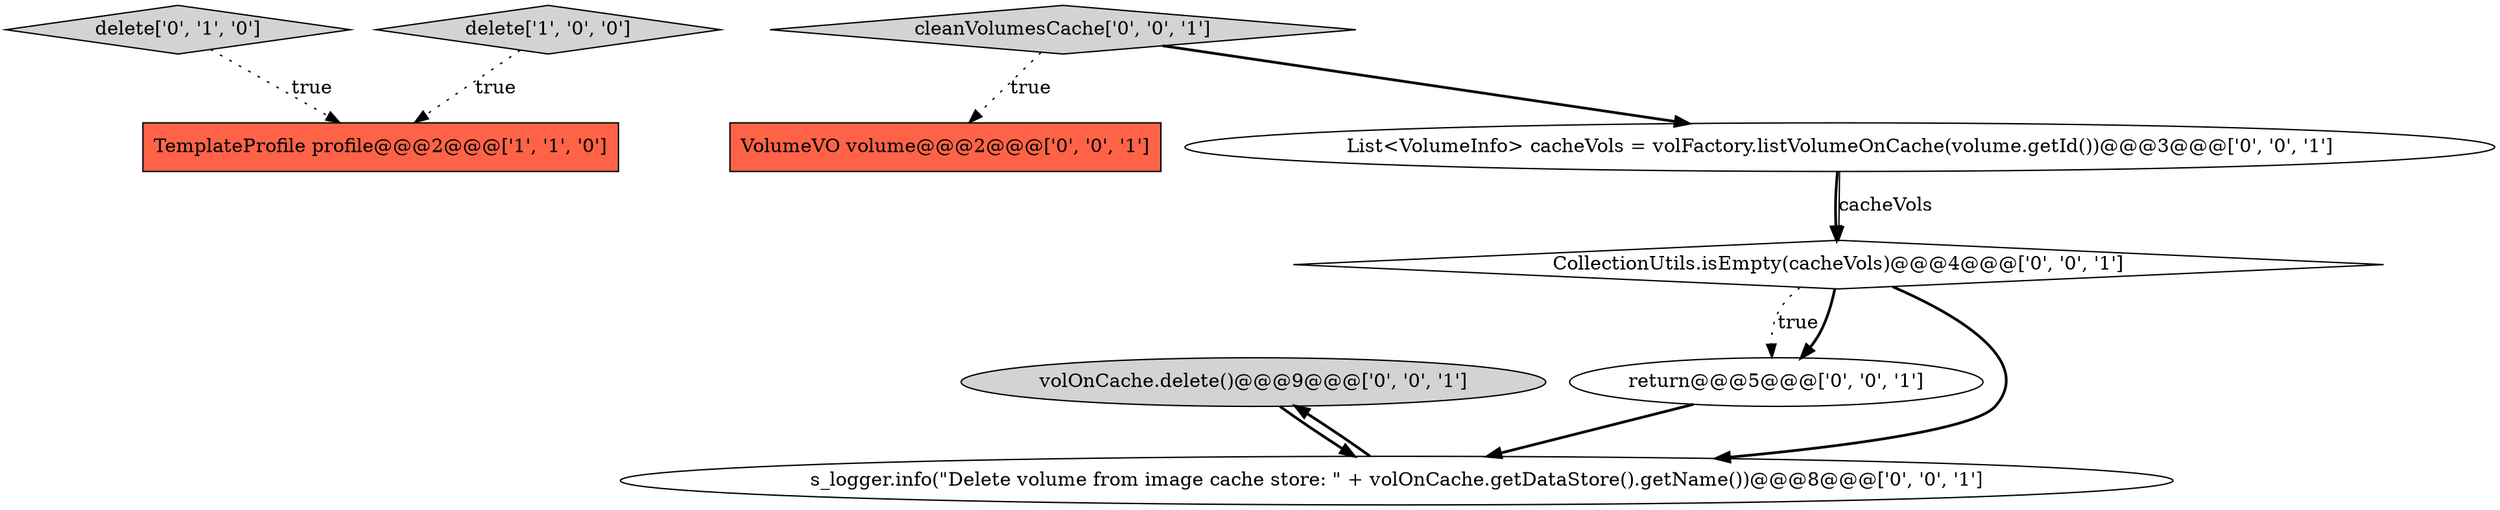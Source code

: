 digraph {
2 [style = filled, label = "delete['0', '1', '0']", fillcolor = lightgray, shape = diamond image = "AAA0AAABBB2BBB"];
3 [style = filled, label = "volOnCache.delete()@@@9@@@['0', '0', '1']", fillcolor = lightgray, shape = ellipse image = "AAA0AAABBB3BBB"];
4 [style = filled, label = "VolumeVO volume@@@2@@@['0', '0', '1']", fillcolor = tomato, shape = box image = "AAA0AAABBB3BBB"];
7 [style = filled, label = "List<VolumeInfo> cacheVols = volFactory.listVolumeOnCache(volume.getId())@@@3@@@['0', '0', '1']", fillcolor = white, shape = ellipse image = "AAA0AAABBB3BBB"];
5 [style = filled, label = "CollectionUtils.isEmpty(cacheVols)@@@4@@@['0', '0', '1']", fillcolor = white, shape = diamond image = "AAA0AAABBB3BBB"];
8 [style = filled, label = "return@@@5@@@['0', '0', '1']", fillcolor = white, shape = ellipse image = "AAA0AAABBB3BBB"];
0 [style = filled, label = "TemplateProfile profile@@@2@@@['1', '1', '0']", fillcolor = tomato, shape = box image = "AAA0AAABBB1BBB"];
9 [style = filled, label = "cleanVolumesCache['0', '0', '1']", fillcolor = lightgray, shape = diamond image = "AAA0AAABBB3BBB"];
6 [style = filled, label = "s_logger.info(\"Delete volume from image cache store: \" + volOnCache.getDataStore().getName())@@@8@@@['0', '0', '1']", fillcolor = white, shape = ellipse image = "AAA0AAABBB3BBB"];
1 [style = filled, label = "delete['1', '0', '0']", fillcolor = lightgray, shape = diamond image = "AAA0AAABBB1BBB"];
7->5 [style = bold, label=""];
5->8 [style = dotted, label="true"];
2->0 [style = dotted, label="true"];
7->5 [style = solid, label="cacheVols"];
5->8 [style = bold, label=""];
8->6 [style = bold, label=""];
9->4 [style = dotted, label="true"];
6->3 [style = bold, label=""];
1->0 [style = dotted, label="true"];
5->6 [style = bold, label=""];
3->6 [style = bold, label=""];
9->7 [style = bold, label=""];
}
